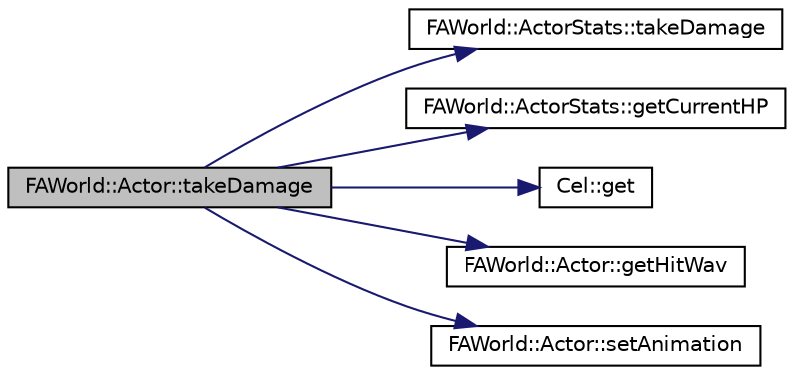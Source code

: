 digraph G
{
  edge [fontname="Helvetica",fontsize="10",labelfontname="Helvetica",labelfontsize="10"];
  node [fontname="Helvetica",fontsize="10",shape=record];
  rankdir="LR";
  Node1 [label="FAWorld::Actor::takeDamage",height=0.2,width=0.4,color="black", fillcolor="grey75", style="filled" fontcolor="black"];
  Node1 -> Node2 [color="midnightblue",fontsize="10",style="solid",fontname="Helvetica"];
  Node2 [label="FAWorld::ActorStats::takeDamage",height=0.2,width=0.4,color="black", fillcolor="white", style="filled",URL="$class_f_a_world_1_1_actor_stats.html#a5488e256064e76fc84528fd698593b05"];
  Node1 -> Node3 [color="midnightblue",fontsize="10",style="solid",fontname="Helvetica"];
  Node3 [label="FAWorld::ActorStats::getCurrentHP",height=0.2,width=0.4,color="black", fillcolor="white", style="filled",URL="$class_f_a_world_1_1_actor_stats.html#a9ef9d7f0ab086d8a3964968b53bc5852"];
  Node1 -> Node4 [color="midnightblue",fontsize="10",style="solid",fontname="Helvetica"];
  Node4 [label="Cel::get",height=0.2,width=0.4,color="black", fillcolor="white", style="filled",URL="$namespace_cel.html#a4e01b99470fde6ba49817d25dc1e2bc6"];
  Node1 -> Node5 [color="midnightblue",fontsize="10",style="solid",fontname="Helvetica"];
  Node5 [label="FAWorld::Actor::getHitWav",height=0.2,width=0.4,color="black", fillcolor="white", style="filled",URL="$class_f_a_world_1_1_actor.html#ad877a8196a376ed0d728fd548e7e5171"];
  Node1 -> Node6 [color="midnightblue",fontsize="10",style="solid",fontname="Helvetica"];
  Node6 [label="FAWorld::Actor::setAnimation",height=0.2,width=0.4,color="black", fillcolor="white", style="filled",URL="$class_f_a_world_1_1_actor.html#a00af1cf4ccaf76a3cf84dc7ec5ba3390"];
}
